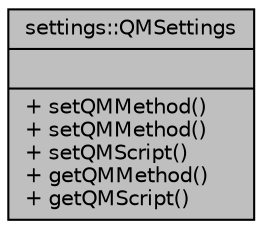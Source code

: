 digraph "settings::QMSettings"
{
 // LATEX_PDF_SIZE
  edge [fontname="Helvetica",fontsize="10",labelfontname="Helvetica",labelfontsize="10"];
  node [fontname="Helvetica",fontsize="10",shape=record];
  Node1 [label="{settings::QMSettings\n||+ setQMMethod()\l+ setQMMethod()\l+ setQMScript()\l+ getQMMethod()\l+ getQMScript()\l}",height=0.2,width=0.4,color="black", fillcolor="grey75", style="filled", fontcolor="black",tooltip="stores all information about the external qm runner"];
}

